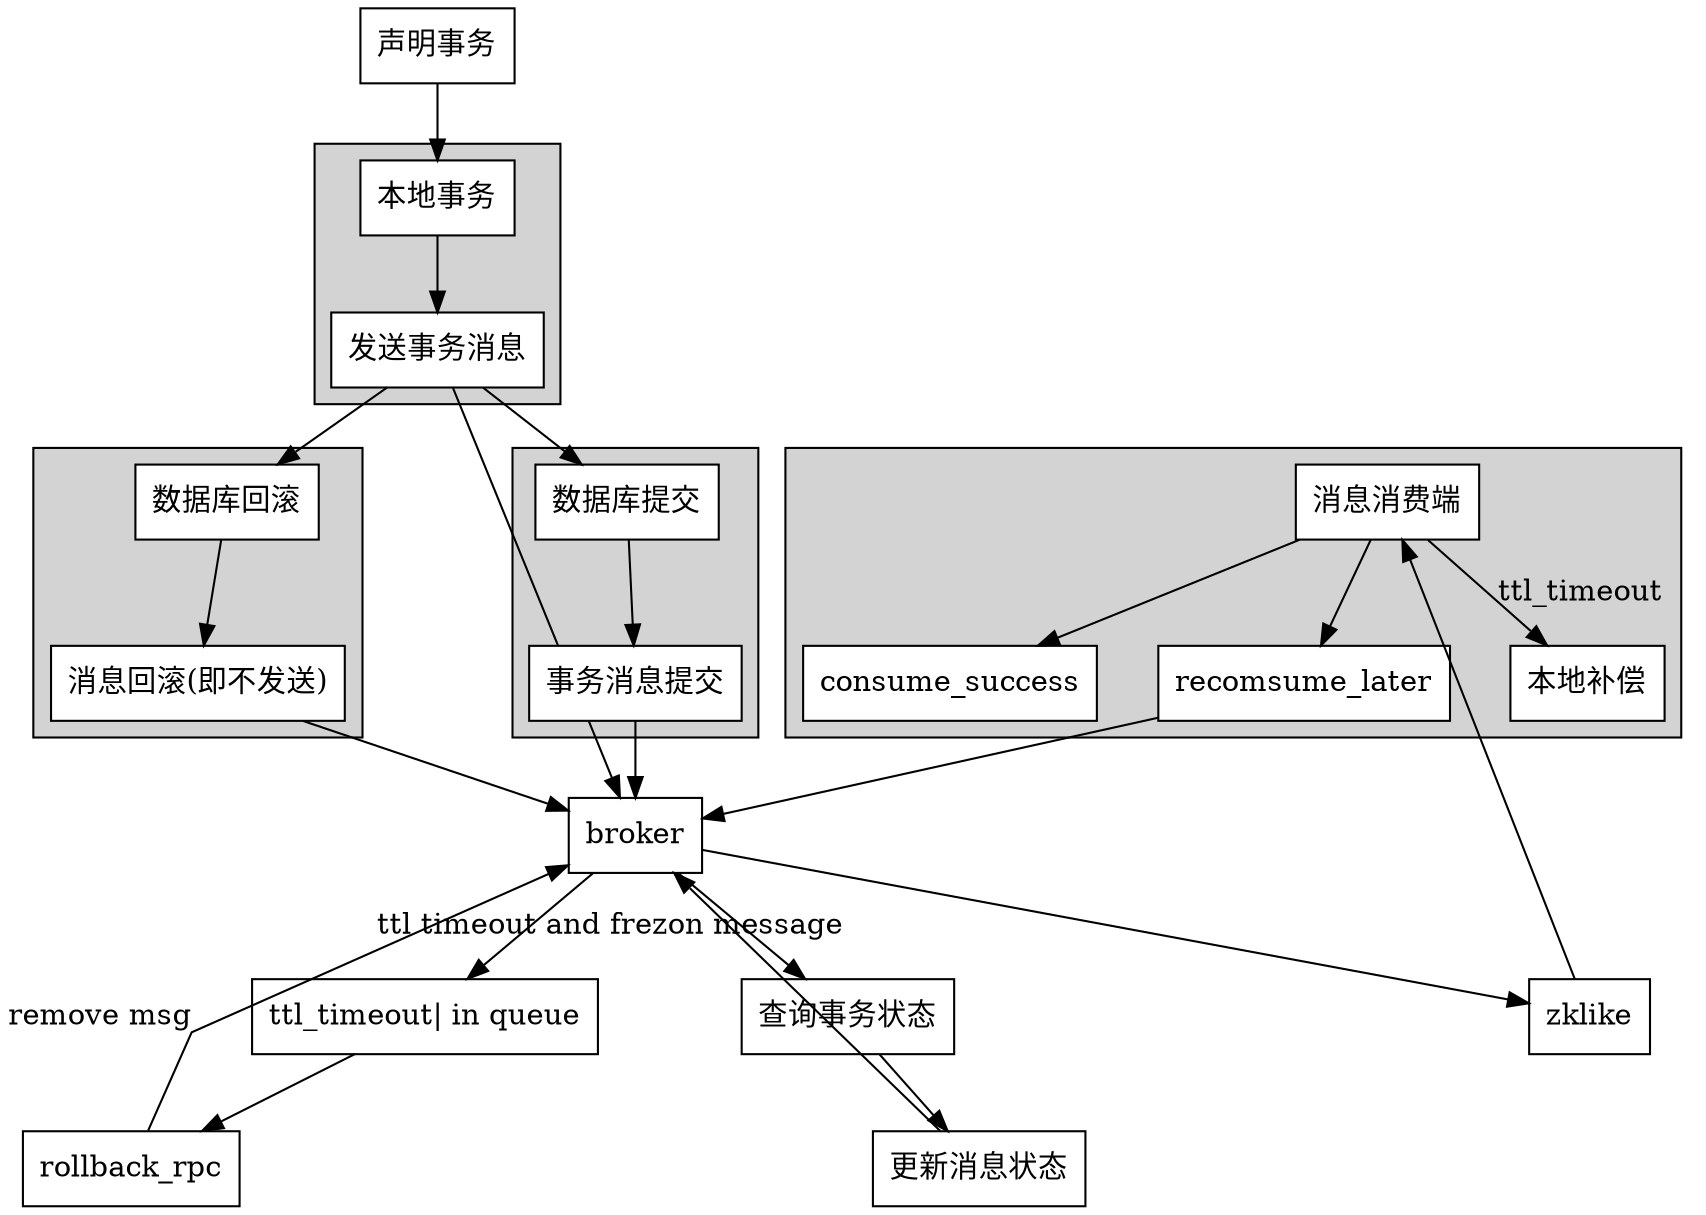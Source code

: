 digraph show {
    /*
    Author: secwang
    Created: 2016-07-25 16:40
    */

    // General layout for the graph
    // rankdir=LR; // Direction of the graph Left to Right
    sep="+25,25";
    splines=true;
    overlap=scalexy;
    nodesep=0.4;
    ranksep=0.5;

     node [style="filled",color=black,shape=box,fillcolor=white]; // Defines the default layout of the nodes
     graph [style=filled, splines=line]; // Fills the subgraphs and defines the layout of the connections
     //edge [arrowhead=none]
     rank = same; // Makes sure that nodes are properly aligned even without a connection

    begin [label = "声明事务"  ];

    local_transaction [label = "本地事务"];

    send_msg [label = "发送事务消息"];

    commit [label = "数据库提交"];
    msg_commit [label = "事务消息提交"];

    rollback [label = "数据库回滚"];
    msg_rollback [label = "消息回滚(即不发送)"];

    subgraph cluster0 {
      local_transaction -> send_msg
    }

    subgraph cluster1{
      rollback -> msg_rollback;
    }

    subgraph cluster2{
      commit -> msg_commit;
    }

    begin  ->  local_transaction;

    send_msg -> commit

    send_msg -> rollback


    broker [label = "broker",pos = "1,1!"]
    consumer [label = "消息消费端"]
    zklike -> consumer
    consume_success [label = "consume_success"]
    reconsume_later [ label = "recomsume_later"]
    ttl_timeout [ label = "本地补偿"]

    ttl_timeout_in_queue [label ="ttl_timeout| in queue"]
    broker -> ttl_timeout_in_queue [label = "ttl timeout and frezon message"]
    rollback_rpc [label = "rollback_rpc"]
    ttl_timeout_in_queue -> rollback_rpc
    rollback_rpc -> broker [label = "remove msg"]



  // 一方面是补偿函数，远程补偿，另一方面实际上是，ttl 消息消费补偿

   broker -> zklike

   subgraph cluster3{
      consumer -> consume_success
      consumer -> reconsume_later
      consumer -> ttl_timeout [label = "ttl_timeout"]
   }

   msg_commit ->  broker

   reconsume_later -> broker
   send_msg -> broker
   msg_rollback -> broker

   transaction_state [label = "查询事务状态"]
   broker_update_msg [label = "更新消息状态"]
   broker -> transaction_state
   transaction_state -> broker_update_msg
   broker_update_msg  -> broker



}
